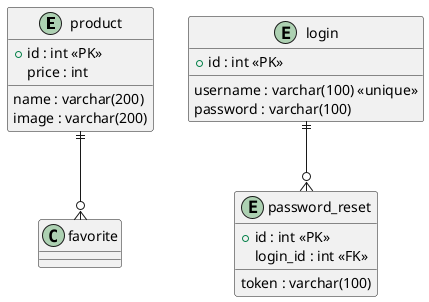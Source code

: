 @startuml er
entity "product" as product {
  + id : int <<PK>>
  name : varchar(200)
  price : int
  image : varchar(200)
}

entity "login" as login {
  + id : int <<PK>>
  username : varchar(100) <<unique>>
  password : varchar(100)
}

entity "password_reset" as password_reset {
  + id : int <<PK>>
  login_id : int <<FK>>
  token : varchar(100)
}

product ||--o{ favorite
login ||--o{ password_reset
@enduml
